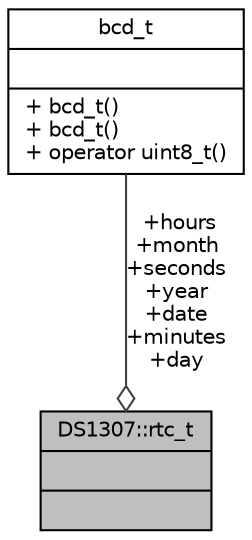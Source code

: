 digraph "DS1307::rtc_t"
{
  edge [fontname="Helvetica",fontsize="10",labelfontname="Helvetica",labelfontsize="10"];
  node [fontname="Helvetica",fontsize="10",shape=record];
  Node1 [label="{DS1307::rtc_t\n||}",height=0.2,width=0.4,color="black", fillcolor="grey75", style="filled", fontcolor="black"];
  Node2 -> Node1 [color="grey25",fontsize="10",style="solid",label=" +hours\n+month\n+seconds\n+year\n+date\n+minutes\n+day" ,arrowhead="odiamond",fontname="Helvetica"];
  Node2 [label="{bcd_t\n||+ bcd_t()\l+ bcd_t()\l+ operator uint8_t()\l}",height=0.2,width=0.4,color="black", fillcolor="white", style="filled",URL="$d5/d24/structbcd__t.html"];
}
